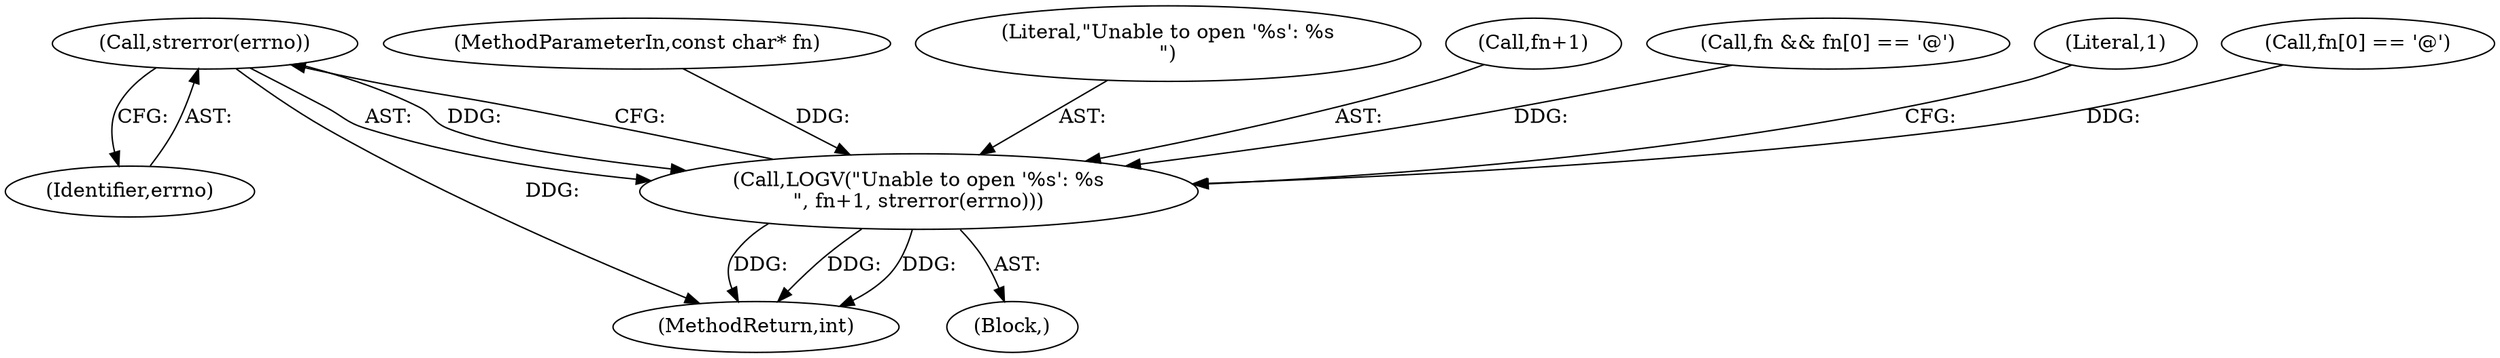 digraph "0_Android_28a566f7731b4cb76d2a9ba16d997ac5aeb07dad_1@API" {
"1000137" [label="(Call,strerror(errno))"];
"1000132" [label="(Call,LOGV(\"Unable to open '%s': %s\n\", fn+1, strerror(errno)))"];
"1000101" [label="(MethodParameterIn,const char* fn)"];
"1000138" [label="(Identifier,errno)"];
"1000133" [label="(Literal,\"Unable to open '%s': %s\n\")"];
"1000134" [label="(Call,fn+1)"];
"1000111" [label="(Call,fn && fn[0] == '@')"];
"1000137" [label="(Call,strerror(errno))"];
"1000141" [label="(Literal,1)"];
"1000131" [label="(Block,)"];
"1000113" [label="(Call,fn[0] == '@')"];
"1000200" [label="(MethodReturn,int)"];
"1000132" [label="(Call,LOGV(\"Unable to open '%s': %s\n\", fn+1, strerror(errno)))"];
"1000137" -> "1000132"  [label="AST: "];
"1000137" -> "1000138"  [label="CFG: "];
"1000138" -> "1000137"  [label="AST: "];
"1000132" -> "1000137"  [label="CFG: "];
"1000137" -> "1000200"  [label="DDG: "];
"1000137" -> "1000132"  [label="DDG: "];
"1000132" -> "1000131"  [label="AST: "];
"1000133" -> "1000132"  [label="AST: "];
"1000134" -> "1000132"  [label="AST: "];
"1000141" -> "1000132"  [label="CFG: "];
"1000132" -> "1000200"  [label="DDG: "];
"1000132" -> "1000200"  [label="DDG: "];
"1000132" -> "1000200"  [label="DDG: "];
"1000113" -> "1000132"  [label="DDG: "];
"1000101" -> "1000132"  [label="DDG: "];
"1000111" -> "1000132"  [label="DDG: "];
}
